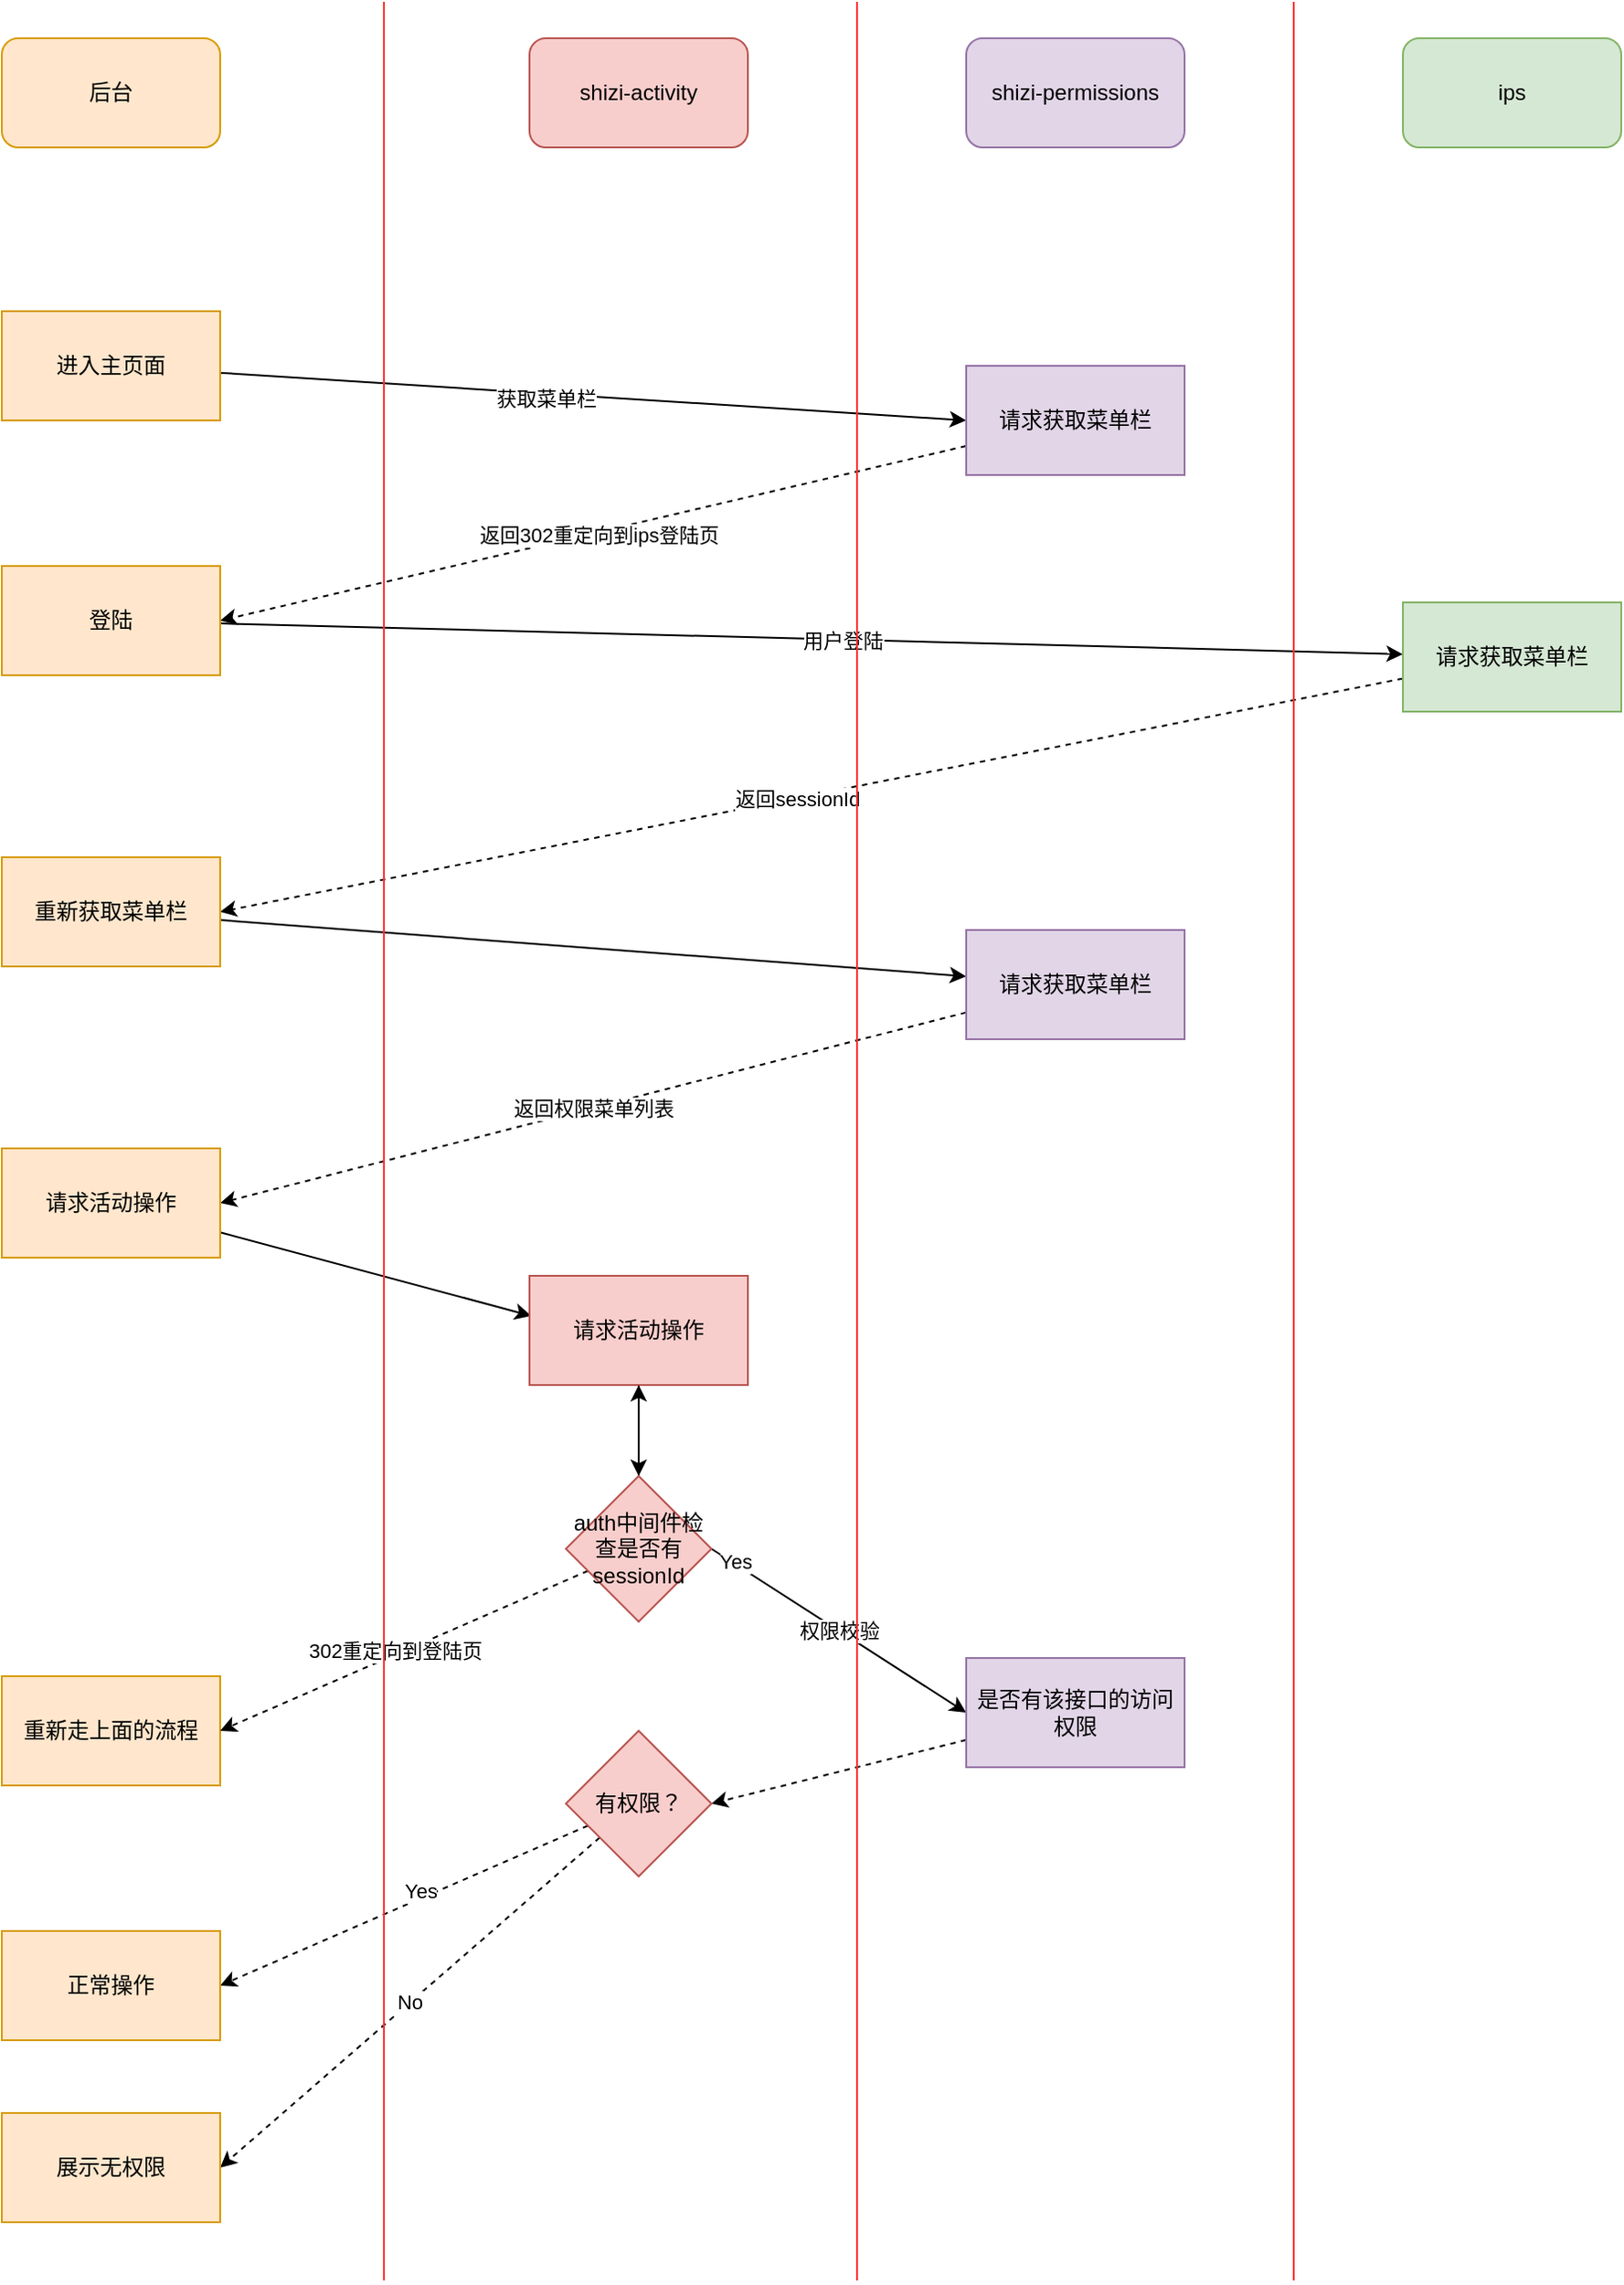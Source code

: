 <mxfile version="14.7.4" type="github">
  <diagram id="owaOrWnZIhFuhX-osFG8" name="Page-1">
    <mxGraphModel dx="1298" dy="808" grid="1" gridSize="10" guides="1" tooltips="1" connect="1" arrows="1" fold="1" page="1" pageScale="1" pageWidth="827" pageHeight="1169" math="0" shadow="0">
      <root>
        <mxCell id="0" />
        <mxCell id="1" parent="0" />
        <mxCell id="TIjSOUkr8oIotX3kNbCN-1" value="后台" style="rounded=1;whiteSpace=wrap;html=1;fillColor=#ffe6cc;strokeColor=#d79b00;" vertex="1" parent="1">
          <mxGeometry x="150" y="50" width="120" height="60" as="geometry" />
        </mxCell>
        <mxCell id="TIjSOUkr8oIotX3kNbCN-2" value="shizi-activity" style="rounded=1;whiteSpace=wrap;html=1;fillColor=#f8cecc;strokeColor=#b85450;" vertex="1" parent="1">
          <mxGeometry x="440" y="50" width="120" height="60" as="geometry" />
        </mxCell>
        <mxCell id="TIjSOUkr8oIotX3kNbCN-3" value="shizi-permissions" style="rounded=1;whiteSpace=wrap;html=1;fillColor=#e1d5e7;strokeColor=#9673a6;" vertex="1" parent="1">
          <mxGeometry x="680" y="50" width="120" height="60" as="geometry" />
        </mxCell>
        <mxCell id="TIjSOUkr8oIotX3kNbCN-6" style="rounded=0;orthogonalLoop=1;jettySize=auto;html=1;entryX=0;entryY=0.5;entryDx=0;entryDy=0;" edge="1" parent="1" source="TIjSOUkr8oIotX3kNbCN-4" target="TIjSOUkr8oIotX3kNbCN-5">
          <mxGeometry relative="1" as="geometry" />
        </mxCell>
        <mxCell id="TIjSOUkr8oIotX3kNbCN-15" value="获取菜单栏" style="edgeLabel;html=1;align=center;verticalAlign=middle;resizable=0;points=[];" vertex="1" connectable="0" parent="TIjSOUkr8oIotX3kNbCN-6">
          <mxGeometry x="-0.126" y="-2" relative="1" as="geometry">
            <mxPoint as="offset" />
          </mxGeometry>
        </mxCell>
        <mxCell id="TIjSOUkr8oIotX3kNbCN-4" value="进入主页面" style="rounded=0;whiteSpace=wrap;html=1;fillColor=#ffe6cc;strokeColor=#d79b00;" vertex="1" parent="1">
          <mxGeometry x="150" y="200" width="120" height="60" as="geometry" />
        </mxCell>
        <mxCell id="TIjSOUkr8oIotX3kNbCN-10" style="rounded=0;orthogonalLoop=1;jettySize=auto;html=1;entryX=1;entryY=0.5;entryDx=0;entryDy=0;dashed=1;" edge="1" parent="1" source="TIjSOUkr8oIotX3kNbCN-5" target="TIjSOUkr8oIotX3kNbCN-9">
          <mxGeometry relative="1" as="geometry" />
        </mxCell>
        <mxCell id="TIjSOUkr8oIotX3kNbCN-11" value="返回302重定向到ips登陆页" style="edgeLabel;html=1;align=center;verticalAlign=middle;resizable=0;points=[];" vertex="1" connectable="0" parent="TIjSOUkr8oIotX3kNbCN-10">
          <mxGeometry x="-0.014" y="1" relative="1" as="geometry">
            <mxPoint as="offset" />
          </mxGeometry>
        </mxCell>
        <mxCell id="TIjSOUkr8oIotX3kNbCN-5" value="请求获取菜单栏" style="rounded=0;whiteSpace=wrap;html=1;fillColor=#e1d5e7;strokeColor=#9673a6;" vertex="1" parent="1">
          <mxGeometry x="680" y="230" width="120" height="60" as="geometry" />
        </mxCell>
        <mxCell id="TIjSOUkr8oIotX3kNbCN-7" value="ips" style="rounded=1;whiteSpace=wrap;html=1;fillColor=#d5e8d4;strokeColor=#82b366;" vertex="1" parent="1">
          <mxGeometry x="920" y="50" width="120" height="60" as="geometry" />
        </mxCell>
        <mxCell id="TIjSOUkr8oIotX3kNbCN-13" style="edgeStyle=none;rounded=0;orthogonalLoop=1;jettySize=auto;html=1;" edge="1" parent="1" source="TIjSOUkr8oIotX3kNbCN-9" target="TIjSOUkr8oIotX3kNbCN-12">
          <mxGeometry relative="1" as="geometry" />
        </mxCell>
        <mxCell id="TIjSOUkr8oIotX3kNbCN-14" value="用户登陆" style="edgeLabel;html=1;align=center;verticalAlign=middle;resizable=0;points=[];" vertex="1" connectable="0" parent="TIjSOUkr8oIotX3kNbCN-13">
          <mxGeometry x="0.052" relative="1" as="geometry">
            <mxPoint as="offset" />
          </mxGeometry>
        </mxCell>
        <mxCell id="TIjSOUkr8oIotX3kNbCN-9" value="登陆" style="rounded=0;whiteSpace=wrap;html=1;fillColor=#ffe6cc;strokeColor=#d79b00;" vertex="1" parent="1">
          <mxGeometry x="150" y="340" width="120" height="60" as="geometry" />
        </mxCell>
        <mxCell id="TIjSOUkr8oIotX3kNbCN-17" style="edgeStyle=none;rounded=0;orthogonalLoop=1;jettySize=auto;html=1;entryX=1;entryY=0.5;entryDx=0;entryDy=0;dashed=1;" edge="1" parent="1" source="TIjSOUkr8oIotX3kNbCN-12" target="TIjSOUkr8oIotX3kNbCN-16">
          <mxGeometry relative="1" as="geometry" />
        </mxCell>
        <mxCell id="TIjSOUkr8oIotX3kNbCN-18" value="返回sessionId" style="edgeLabel;html=1;align=center;verticalAlign=middle;resizable=0;points=[];" vertex="1" connectable="0" parent="TIjSOUkr8oIotX3kNbCN-17">
          <mxGeometry x="0.028" relative="1" as="geometry">
            <mxPoint x="1" as="offset" />
          </mxGeometry>
        </mxCell>
        <mxCell id="TIjSOUkr8oIotX3kNbCN-12" value="请求获取菜单栏" style="rounded=0;whiteSpace=wrap;html=1;fillColor=#d5e8d4;strokeColor=#82b366;" vertex="1" parent="1">
          <mxGeometry x="920" y="360" width="120" height="60" as="geometry" />
        </mxCell>
        <mxCell id="TIjSOUkr8oIotX3kNbCN-20" style="edgeStyle=none;rounded=0;orthogonalLoop=1;jettySize=auto;html=1;" edge="1" parent="1" source="TIjSOUkr8oIotX3kNbCN-16" target="TIjSOUkr8oIotX3kNbCN-19">
          <mxGeometry relative="1" as="geometry" />
        </mxCell>
        <mxCell id="TIjSOUkr8oIotX3kNbCN-16" value="重新获取菜单栏" style="rounded=0;whiteSpace=wrap;html=1;fillColor=#ffe6cc;strokeColor=#d79b00;" vertex="1" parent="1">
          <mxGeometry x="150" y="500" width="120" height="60" as="geometry" />
        </mxCell>
        <mxCell id="TIjSOUkr8oIotX3kNbCN-23" value="返回权限菜单列表" style="edgeStyle=none;rounded=0;orthogonalLoop=1;jettySize=auto;html=1;entryX=1;entryY=0.5;entryDx=0;entryDy=0;dashed=1;" edge="1" parent="1" source="TIjSOUkr8oIotX3kNbCN-19" target="TIjSOUkr8oIotX3kNbCN-21">
          <mxGeometry relative="1" as="geometry" />
        </mxCell>
        <mxCell id="TIjSOUkr8oIotX3kNbCN-19" value="请求获取菜单栏" style="rounded=0;whiteSpace=wrap;html=1;fillColor=#e1d5e7;strokeColor=#9673a6;" vertex="1" parent="1">
          <mxGeometry x="680" y="540" width="120" height="60" as="geometry" />
        </mxCell>
        <mxCell id="TIjSOUkr8oIotX3kNbCN-24" style="edgeStyle=none;rounded=0;orthogonalLoop=1;jettySize=auto;html=1;entryX=0.008;entryY=0.367;entryDx=0;entryDy=0;entryPerimeter=0;" edge="1" parent="1" source="TIjSOUkr8oIotX3kNbCN-21" target="TIjSOUkr8oIotX3kNbCN-22">
          <mxGeometry relative="1" as="geometry" />
        </mxCell>
        <mxCell id="TIjSOUkr8oIotX3kNbCN-21" value="请求活动操作" style="rounded=0;whiteSpace=wrap;html=1;fillColor=#ffe6cc;strokeColor=#d79b00;" vertex="1" parent="1">
          <mxGeometry x="150" y="660" width="120" height="60" as="geometry" />
        </mxCell>
        <mxCell id="TIjSOUkr8oIotX3kNbCN-26" style="edgeStyle=none;rounded=0;orthogonalLoop=1;jettySize=auto;html=1;entryX=0.5;entryY=0;entryDx=0;entryDy=0;" edge="1" parent="1" source="TIjSOUkr8oIotX3kNbCN-22">
          <mxGeometry relative="1" as="geometry">
            <mxPoint x="500" y="840" as="targetPoint" />
          </mxGeometry>
        </mxCell>
        <mxCell id="TIjSOUkr8oIotX3kNbCN-22" value="请求活动操作" style="rounded=0;whiteSpace=wrap;html=1;fillColor=#f8cecc;strokeColor=#b85450;" vertex="1" parent="1">
          <mxGeometry x="440" y="730" width="120" height="60" as="geometry" />
        </mxCell>
        <mxCell id="TIjSOUkr8oIotX3kNbCN-28" value="权限校验" style="edgeStyle=none;rounded=0;orthogonalLoop=1;jettySize=auto;html=1;entryX=0;entryY=0.5;entryDx=0;entryDy=0;exitX=1;exitY=0.5;exitDx=0;exitDy=0;" edge="1" parent="1" source="TIjSOUkr8oIotX3kNbCN-32" target="TIjSOUkr8oIotX3kNbCN-27">
          <mxGeometry relative="1" as="geometry">
            <mxPoint x="554" y="900" as="sourcePoint" />
          </mxGeometry>
        </mxCell>
        <mxCell id="TIjSOUkr8oIotX3kNbCN-34" value="Yes" style="edgeLabel;html=1;align=center;verticalAlign=middle;resizable=0;points=[];" vertex="1" connectable="0" parent="TIjSOUkr8oIotX3kNbCN-28">
          <mxGeometry x="-0.813" y="2" relative="1" as="geometry">
            <mxPoint x="-1" as="offset" />
          </mxGeometry>
        </mxCell>
        <mxCell id="TIjSOUkr8oIotX3kNbCN-31" style="edgeStyle=none;rounded=0;orthogonalLoop=1;jettySize=auto;html=1;entryX=1;entryY=0.5;entryDx=0;entryDy=0;dashed=1;" edge="1" parent="1" source="TIjSOUkr8oIotX3kNbCN-27" target="TIjSOUkr8oIotX3kNbCN-30">
          <mxGeometry relative="1" as="geometry" />
        </mxCell>
        <mxCell id="TIjSOUkr8oIotX3kNbCN-27" value="是否有该接口的访问权限" style="rounded=0;whiteSpace=wrap;html=1;fillColor=#e1d5e7;strokeColor=#9673a6;" vertex="1" parent="1">
          <mxGeometry x="680" y="940" width="120" height="60" as="geometry" />
        </mxCell>
        <mxCell id="TIjSOUkr8oIotX3kNbCN-29" value="重新走上面的流程" style="rounded=0;whiteSpace=wrap;html=1;fillColor=#ffe6cc;strokeColor=#d79b00;" vertex="1" parent="1">
          <mxGeometry x="150" y="950" width="120" height="60" as="geometry" />
        </mxCell>
        <mxCell id="TIjSOUkr8oIotX3kNbCN-39" style="edgeStyle=none;rounded=0;orthogonalLoop=1;jettySize=auto;html=1;entryX=1;entryY=0.5;entryDx=0;entryDy=0;dashed=1;" edge="1" parent="1" source="TIjSOUkr8oIotX3kNbCN-30" target="TIjSOUkr8oIotX3kNbCN-38">
          <mxGeometry relative="1" as="geometry" />
        </mxCell>
        <mxCell id="TIjSOUkr8oIotX3kNbCN-40" value="Yes" style="edgeLabel;html=1;align=center;verticalAlign=middle;resizable=0;points=[];" vertex="1" connectable="0" parent="TIjSOUkr8oIotX3kNbCN-39">
          <mxGeometry x="-0.116" y="-4" relative="1" as="geometry">
            <mxPoint x="-1" as="offset" />
          </mxGeometry>
        </mxCell>
        <mxCell id="TIjSOUkr8oIotX3kNbCN-42" value="No" style="edgeStyle=none;rounded=0;orthogonalLoop=1;jettySize=auto;html=1;entryX=1;entryY=0.5;entryDx=0;entryDy=0;dashed=1;" edge="1" parent="1" source="TIjSOUkr8oIotX3kNbCN-30" target="TIjSOUkr8oIotX3kNbCN-41">
          <mxGeometry relative="1" as="geometry" />
        </mxCell>
        <mxCell id="TIjSOUkr8oIotX3kNbCN-30" value="有权限？" style="rhombus;whiteSpace=wrap;html=1;fillColor=#f8cecc;strokeColor=#b85450;" vertex="1" parent="1">
          <mxGeometry x="460" y="980" width="80" height="80" as="geometry" />
        </mxCell>
        <mxCell id="TIjSOUkr8oIotX3kNbCN-33" value="" style="edgeStyle=none;rounded=0;orthogonalLoop=1;jettySize=auto;html=1;" edge="1" parent="1" source="TIjSOUkr8oIotX3kNbCN-32" target="TIjSOUkr8oIotX3kNbCN-22">
          <mxGeometry relative="1" as="geometry" />
        </mxCell>
        <mxCell id="TIjSOUkr8oIotX3kNbCN-35" style="edgeStyle=none;rounded=0;orthogonalLoop=1;jettySize=auto;html=1;entryX=1;entryY=0.5;entryDx=0;entryDy=0;dashed=1;" edge="1" parent="1" source="TIjSOUkr8oIotX3kNbCN-32" target="TIjSOUkr8oIotX3kNbCN-29">
          <mxGeometry relative="1" as="geometry" />
        </mxCell>
        <mxCell id="TIjSOUkr8oIotX3kNbCN-36" value="302重定向到登陆页" style="edgeLabel;html=1;align=center;verticalAlign=middle;resizable=0;points=[];" vertex="1" connectable="0" parent="TIjSOUkr8oIotX3kNbCN-35">
          <mxGeometry x="0.05" y="-2" relative="1" as="geometry">
            <mxPoint y="-1" as="offset" />
          </mxGeometry>
        </mxCell>
        <mxCell id="TIjSOUkr8oIotX3kNbCN-32" value="&lt;span&gt;auth中间件检查是否有sessionId&lt;/span&gt;" style="rhombus;whiteSpace=wrap;html=1;fillColor=#f8cecc;strokeColor=#b85450;" vertex="1" parent="1">
          <mxGeometry x="460" y="840" width="80" height="80" as="geometry" />
        </mxCell>
        <mxCell id="TIjSOUkr8oIotX3kNbCN-38" value="正常操作" style="rounded=0;whiteSpace=wrap;html=1;fillColor=#ffe6cc;strokeColor=#d79b00;" vertex="1" parent="1">
          <mxGeometry x="150" y="1090" width="120" height="60" as="geometry" />
        </mxCell>
        <mxCell id="TIjSOUkr8oIotX3kNbCN-41" value="展示无权限" style="rounded=0;whiteSpace=wrap;html=1;fillColor=#ffe6cc;strokeColor=#d79b00;" vertex="1" parent="1">
          <mxGeometry x="150" y="1190" width="120" height="60" as="geometry" />
        </mxCell>
        <mxCell id="TIjSOUkr8oIotX3kNbCN-43" value="" style="endArrow=none;html=1;strokeColor=#FF3333;" edge="1" parent="1">
          <mxGeometry width="50" height="50" relative="1" as="geometry">
            <mxPoint x="360" y="1282" as="sourcePoint" />
            <mxPoint x="360" y="30" as="targetPoint" />
          </mxGeometry>
        </mxCell>
        <mxCell id="TIjSOUkr8oIotX3kNbCN-44" value="" style="endArrow=none;html=1;strokeColor=#FF3333;" edge="1" parent="1">
          <mxGeometry width="50" height="50" relative="1" as="geometry">
            <mxPoint x="620" y="1282" as="sourcePoint" />
            <mxPoint x="620" y="30" as="targetPoint" />
          </mxGeometry>
        </mxCell>
        <mxCell id="TIjSOUkr8oIotX3kNbCN-45" value="" style="endArrow=none;html=1;strokeColor=#FF3333;" edge="1" parent="1">
          <mxGeometry width="50" height="50" relative="1" as="geometry">
            <mxPoint x="860" y="1282" as="sourcePoint" />
            <mxPoint x="860" y="30" as="targetPoint" />
          </mxGeometry>
        </mxCell>
      </root>
    </mxGraphModel>
  </diagram>
</mxfile>
